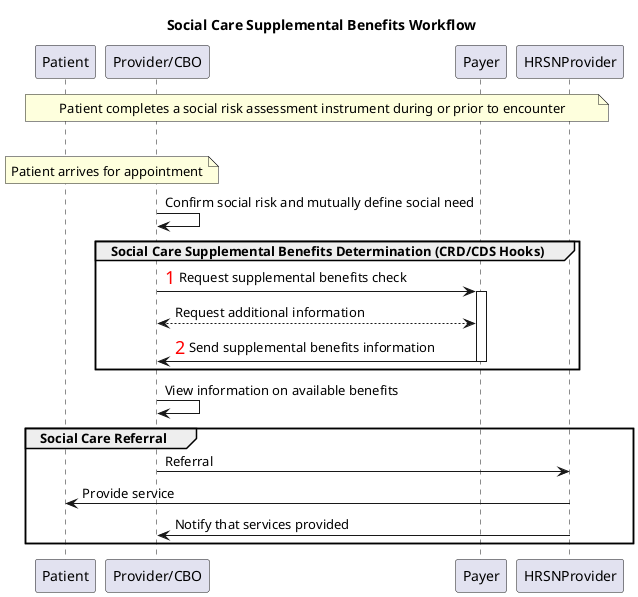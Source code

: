 @startuml
title Social Care Supplemental Benefits Workflow

participant Patient
participant "Provider/CBO" as Provider
participant Payer
participant HRSNProvider

note across: Patient completes a social risk assessment instrument during or prior to encounter
'Provider -> Patient: Screening Questionnaire
'Patient -> Provider: Screening QuestionnaireResponse
|||
note over Provider, Patient: Patient arrives for appointment
Provider -> Provider: Confirm social risk and mutually define social need
group Social Care Supplemental Benefits Determination (CRD/CDS Hooks)
  autonumber 1 "<font color=red size=18>"
  Provider -> Payer: Request supplemental benefits check
  autonumber stop
  activate Payer

  Payer <--> Provider: Request additional information

  autonumber 2 "<font color=red size=18>"
  Payer -> Provider: Send supplemental benefits information
  autonumber stop
  deactivate Payer
end
Provider -> Provider: View information on available benefits

group Social Care Referral
  Provider -> HRSNProvider: Referral
  HRSNProvider -> Patient: Provide service
  HRSNProvider -> Provider: Notify that services provided
end
@enduml
